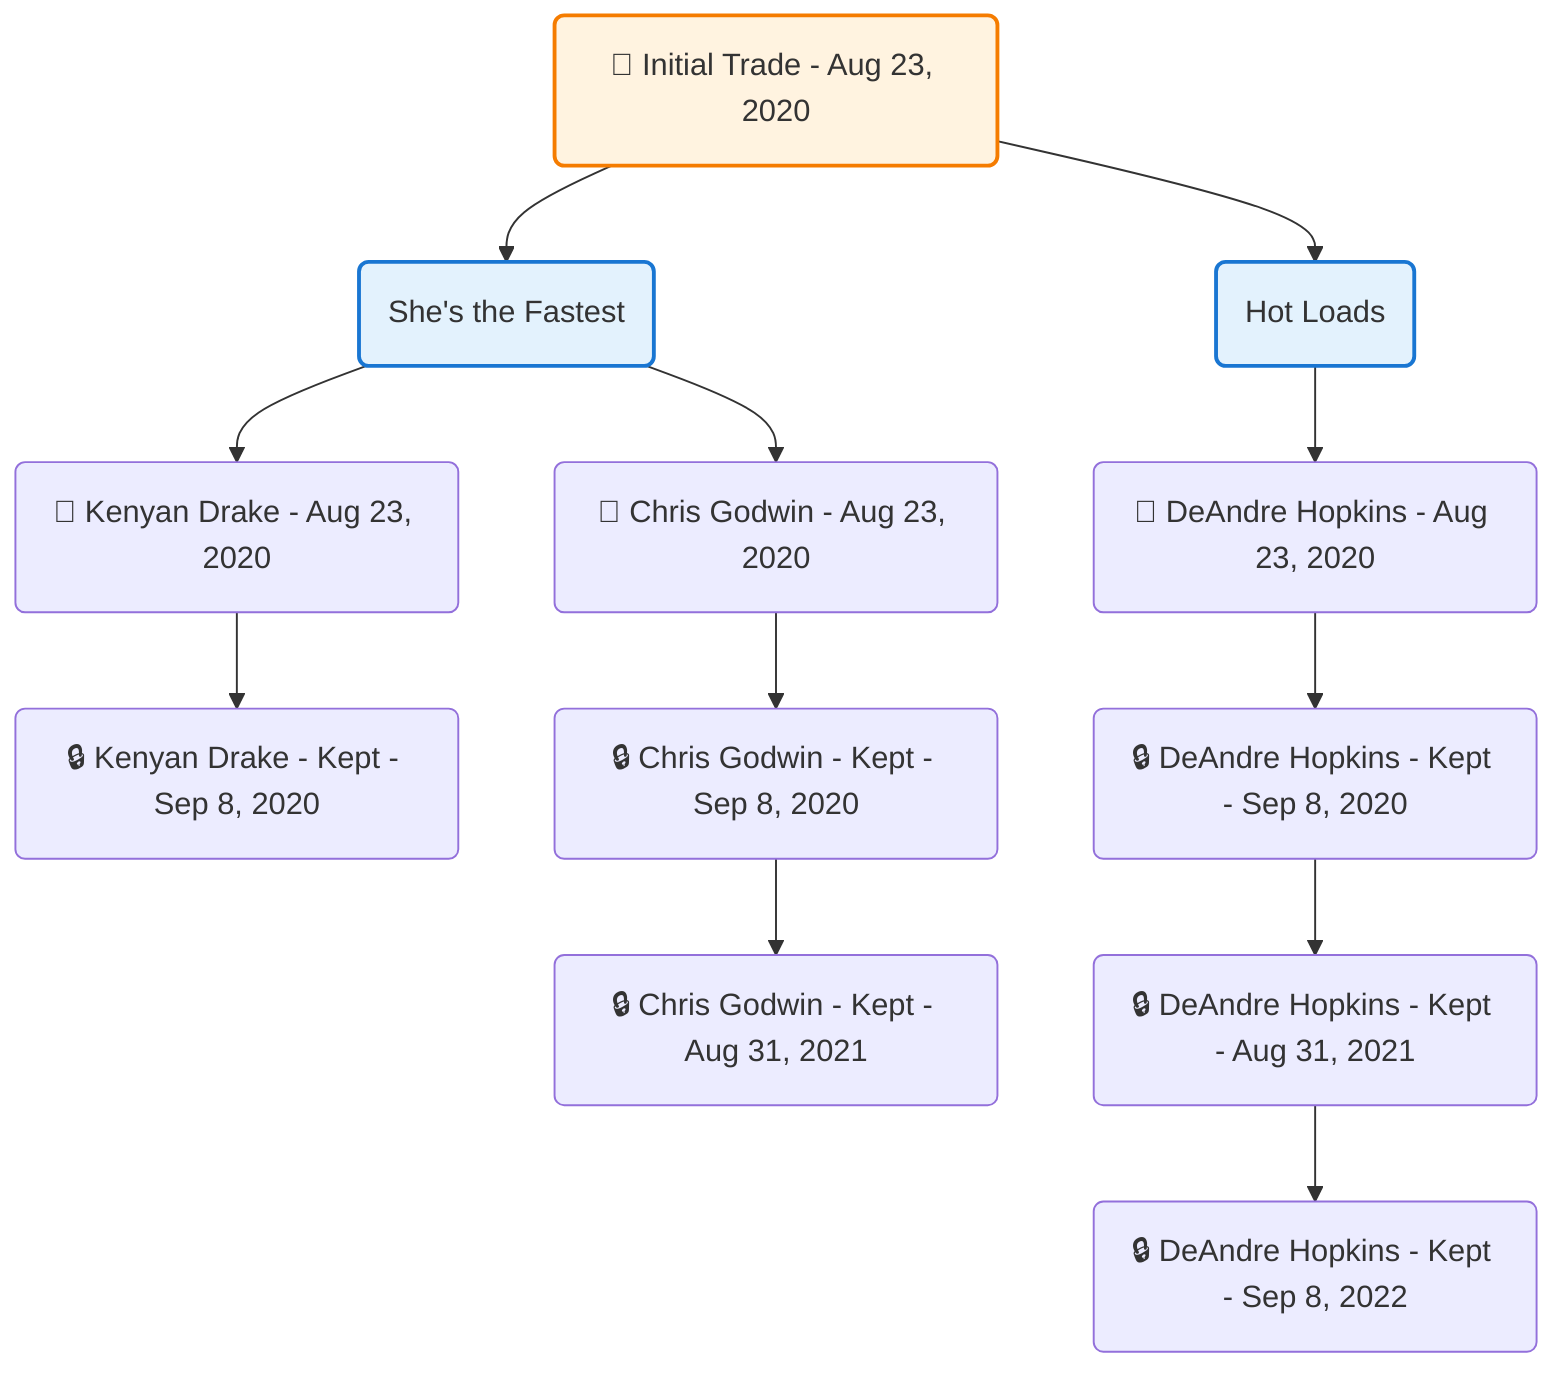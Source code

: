 flowchart TD

    TRADE_MAIN("🔄 Initial Trade - Aug 23, 2020")
    TEAM_1("She's the Fastest")
    TEAM_2("Hot Loads")
    NODE_eaa082b2-26ff-42a7-84e0-1d53c9a2af29("🔄 Kenyan Drake - Aug 23, 2020")
    NODE_e0a875a1-7456-4b9b-a261-6ee2c666343a("🔒 Kenyan Drake - Kept - Sep 8, 2020")
    NODE_634ccd28-8ac2-4260-a31f-44769b4637aa("🔄 DeAndre Hopkins - Aug 23, 2020")
    NODE_db690260-bf00-45f0-9c70-2ae65775d28c("🔒 DeAndre Hopkins - Kept - Sep 8, 2020")
    NODE_2fdd912b-5205-4900-bb9f-4069131b4133("🔒 DeAndre Hopkins - Kept - Aug 31, 2021")
    NODE_30298d5e-4e2c-4d96-979c-f06b05ebbd20("🔒 DeAndre Hopkins - Kept - Sep 8, 2022")
    NODE_7338af52-9e6f-4277-aeb6-f78afe346197("🔄 Chris Godwin - Aug 23, 2020")
    NODE_7f286d1b-93e0-40cd-a8aa-91d13505a92e("🔒 Chris Godwin - Kept - Sep 8, 2020")
    NODE_6bb534ed-3262-4bce-8aa5-7322e3ec3179("🔒 Chris Godwin - Kept - Aug 31, 2021")

    TRADE_MAIN --> TEAM_1
    TRADE_MAIN --> TEAM_2
    TEAM_1 --> NODE_eaa082b2-26ff-42a7-84e0-1d53c9a2af29
    NODE_eaa082b2-26ff-42a7-84e0-1d53c9a2af29 --> NODE_e0a875a1-7456-4b9b-a261-6ee2c666343a
    TEAM_2 --> NODE_634ccd28-8ac2-4260-a31f-44769b4637aa
    NODE_634ccd28-8ac2-4260-a31f-44769b4637aa --> NODE_db690260-bf00-45f0-9c70-2ae65775d28c
    NODE_db690260-bf00-45f0-9c70-2ae65775d28c --> NODE_2fdd912b-5205-4900-bb9f-4069131b4133
    NODE_2fdd912b-5205-4900-bb9f-4069131b4133 --> NODE_30298d5e-4e2c-4d96-979c-f06b05ebbd20
    TEAM_1 --> NODE_7338af52-9e6f-4277-aeb6-f78afe346197
    NODE_7338af52-9e6f-4277-aeb6-f78afe346197 --> NODE_7f286d1b-93e0-40cd-a8aa-91d13505a92e
    NODE_7f286d1b-93e0-40cd-a8aa-91d13505a92e --> NODE_6bb534ed-3262-4bce-8aa5-7322e3ec3179

    %% Node styling
    classDef teamNode fill:#e3f2fd,stroke:#1976d2,stroke-width:2px
    classDef tradeNode fill:#fff3e0,stroke:#f57c00,stroke-width:2px
    classDef playerNode fill:#f3e5f5,stroke:#7b1fa2,stroke-width:1px
    classDef nonRootPlayerNode fill:#f5f5f5,stroke:#757575,stroke-width:1px
    classDef endNode fill:#ffebee,stroke:#c62828,stroke-width:2px
    classDef waiverNode fill:#e8f5e8,stroke:#388e3c,stroke-width:2px
    classDef championshipNode fill:#fff9c4,stroke:#f57f17,stroke-width:3px

    class TEAM_1,TEAM_2 teamNode
    class TRADE_MAIN tradeNode
